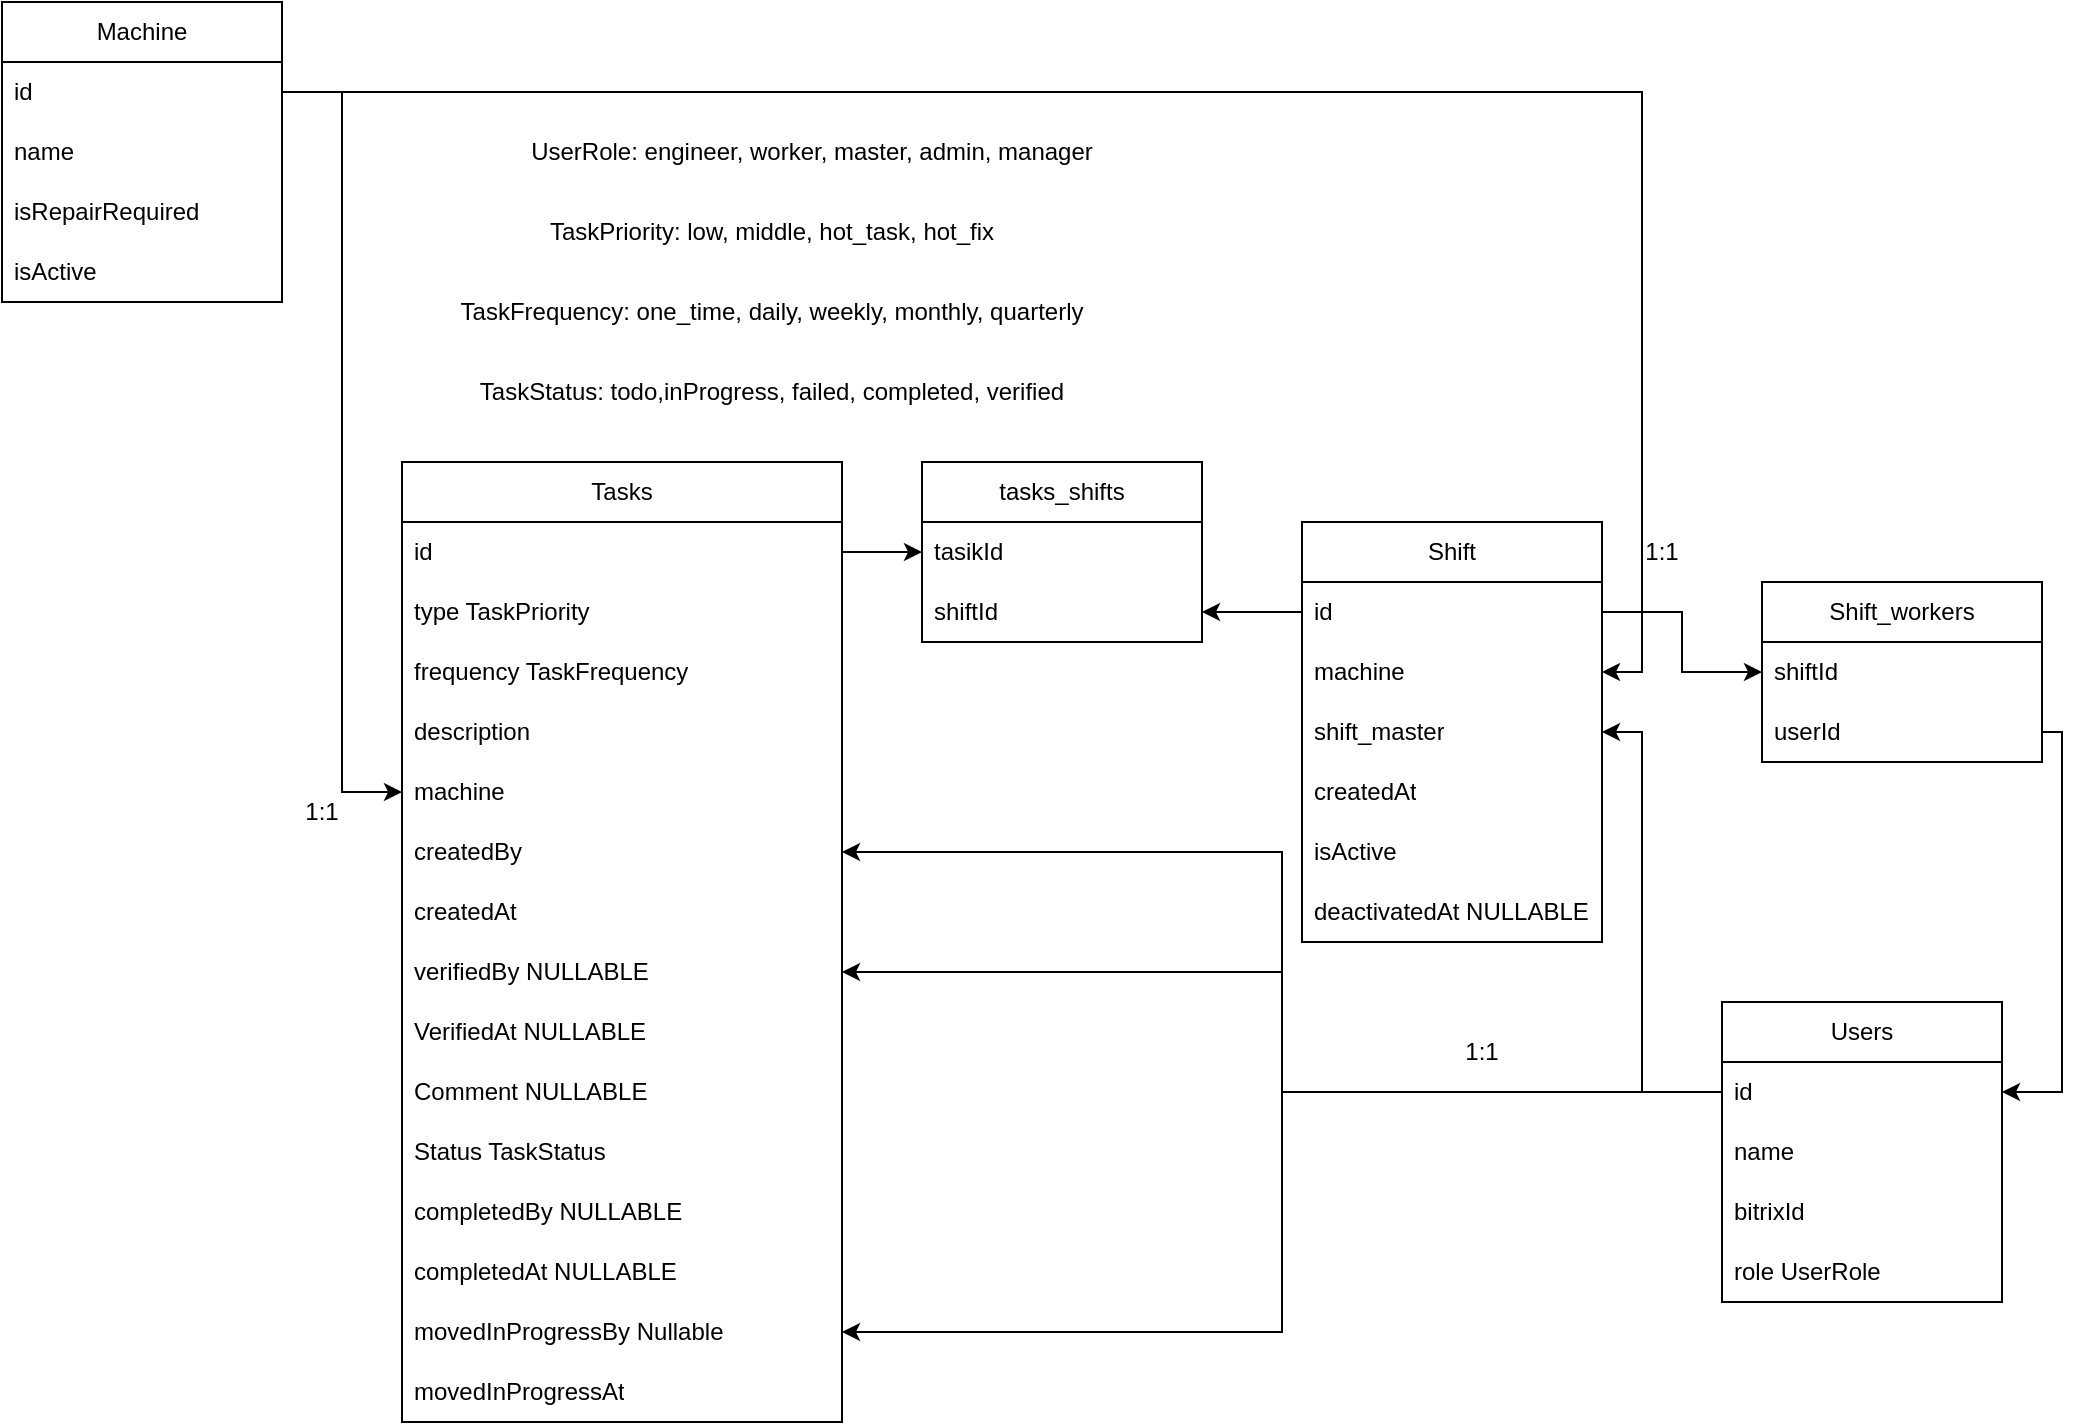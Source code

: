 <mxfile version="26.0.11">
  <diagram name="Page-1" id="MUbxh_emeldd6KmjYeiB">
    <mxGraphModel dx="2085" dy="2026" grid="1" gridSize="10" guides="1" tooltips="1" connect="1" arrows="1" fold="1" page="1" pageScale="1" pageWidth="850" pageHeight="1100" math="0" shadow="0">
      <root>
        <mxCell id="0" />
        <mxCell id="1" parent="0" />
        <mxCell id="GqjZk3wk5_sGwv8Oc51D-2" value="Users" style="swimlane;fontStyle=0;childLayout=stackLayout;horizontal=1;startSize=30;horizontalStack=0;resizeParent=1;resizeParentMax=0;resizeLast=0;collapsible=1;marginBottom=0;whiteSpace=wrap;html=1;" vertex="1" parent="1">
          <mxGeometry x="720" y="450" width="140" height="150" as="geometry" />
        </mxCell>
        <mxCell id="GqjZk3wk5_sGwv8Oc51D-3" value="id" style="text;strokeColor=none;fillColor=none;align=left;verticalAlign=middle;spacingLeft=4;spacingRight=4;overflow=hidden;points=[[0,0.5],[1,0.5]];portConstraint=eastwest;rotatable=0;whiteSpace=wrap;html=1;" vertex="1" parent="GqjZk3wk5_sGwv8Oc51D-2">
          <mxGeometry y="30" width="140" height="30" as="geometry" />
        </mxCell>
        <mxCell id="GqjZk3wk5_sGwv8Oc51D-4" value="name" style="text;strokeColor=none;fillColor=none;align=left;verticalAlign=middle;spacingLeft=4;spacingRight=4;overflow=hidden;points=[[0,0.5],[1,0.5]];portConstraint=eastwest;rotatable=0;whiteSpace=wrap;html=1;" vertex="1" parent="GqjZk3wk5_sGwv8Oc51D-2">
          <mxGeometry y="60" width="140" height="30" as="geometry" />
        </mxCell>
        <mxCell id="GqjZk3wk5_sGwv8Oc51D-72" value="bitrixId" style="text;strokeColor=none;fillColor=none;align=left;verticalAlign=middle;spacingLeft=4;spacingRight=4;overflow=hidden;points=[[0,0.5],[1,0.5]];portConstraint=eastwest;rotatable=0;whiteSpace=wrap;html=1;" vertex="1" parent="GqjZk3wk5_sGwv8Oc51D-2">
          <mxGeometry y="90" width="140" height="30" as="geometry" />
        </mxCell>
        <mxCell id="GqjZk3wk5_sGwv8Oc51D-5" value="role UserRole" style="text;strokeColor=none;fillColor=none;align=left;verticalAlign=middle;spacingLeft=4;spacingRight=4;overflow=hidden;points=[[0,0.5],[1,0.5]];portConstraint=eastwest;rotatable=0;whiteSpace=wrap;html=1;" vertex="1" parent="GqjZk3wk5_sGwv8Oc51D-2">
          <mxGeometry y="120" width="140" height="30" as="geometry" />
        </mxCell>
        <mxCell id="GqjZk3wk5_sGwv8Oc51D-6" value="Tasks" style="swimlane;fontStyle=0;childLayout=stackLayout;horizontal=1;startSize=30;horizontalStack=0;resizeParent=1;resizeParentMax=0;resizeLast=0;collapsible=1;marginBottom=0;whiteSpace=wrap;html=1;" vertex="1" parent="1">
          <mxGeometry x="60" y="180" width="220" height="480" as="geometry" />
        </mxCell>
        <mxCell id="GqjZk3wk5_sGwv8Oc51D-7" value="id" style="text;strokeColor=none;fillColor=none;align=left;verticalAlign=middle;spacingLeft=4;spacingRight=4;overflow=hidden;points=[[0,0.5],[1,0.5]];portConstraint=eastwest;rotatable=0;whiteSpace=wrap;html=1;" vertex="1" parent="GqjZk3wk5_sGwv8Oc51D-6">
          <mxGeometry y="30" width="220" height="30" as="geometry" />
        </mxCell>
        <mxCell id="GqjZk3wk5_sGwv8Oc51D-20" value="type TaskPriority" style="text;strokeColor=none;fillColor=none;align=left;verticalAlign=middle;spacingLeft=4;spacingRight=4;overflow=hidden;points=[[0,0.5],[1,0.5]];portConstraint=eastwest;rotatable=0;whiteSpace=wrap;html=1;" vertex="1" parent="GqjZk3wk5_sGwv8Oc51D-6">
          <mxGeometry y="60" width="220" height="30" as="geometry" />
        </mxCell>
        <mxCell id="GqjZk3wk5_sGwv8Oc51D-21" value="frequency TaskFrequency" style="text;strokeColor=none;fillColor=none;align=left;verticalAlign=middle;spacingLeft=4;spacingRight=4;overflow=hidden;points=[[0,0.5],[1,0.5]];portConstraint=eastwest;rotatable=0;whiteSpace=wrap;html=1;" vertex="1" parent="GqjZk3wk5_sGwv8Oc51D-6">
          <mxGeometry y="90" width="220" height="30" as="geometry" />
        </mxCell>
        <mxCell id="GqjZk3wk5_sGwv8Oc51D-22" value="description" style="text;strokeColor=none;fillColor=none;align=left;verticalAlign=middle;spacingLeft=4;spacingRight=4;overflow=hidden;points=[[0,0.5],[1,0.5]];portConstraint=eastwest;rotatable=0;whiteSpace=wrap;html=1;" vertex="1" parent="GqjZk3wk5_sGwv8Oc51D-6">
          <mxGeometry y="120" width="220" height="30" as="geometry" />
        </mxCell>
        <mxCell id="GqjZk3wk5_sGwv8Oc51D-23" value="machine" style="text;strokeColor=none;fillColor=none;align=left;verticalAlign=middle;spacingLeft=4;spacingRight=4;overflow=hidden;points=[[0,0.5],[1,0.5]];portConstraint=eastwest;rotatable=0;whiteSpace=wrap;html=1;" vertex="1" parent="GqjZk3wk5_sGwv8Oc51D-6">
          <mxGeometry y="150" width="220" height="30" as="geometry" />
        </mxCell>
        <mxCell id="GqjZk3wk5_sGwv8Oc51D-24" value="createdBy" style="text;strokeColor=none;fillColor=none;align=left;verticalAlign=middle;spacingLeft=4;spacingRight=4;overflow=hidden;points=[[0,0.5],[1,0.5]];portConstraint=eastwest;rotatable=0;whiteSpace=wrap;html=1;" vertex="1" parent="GqjZk3wk5_sGwv8Oc51D-6">
          <mxGeometry y="180" width="220" height="30" as="geometry" />
        </mxCell>
        <mxCell id="GqjZk3wk5_sGwv8Oc51D-25" value="createdAt&amp;nbsp;" style="text;strokeColor=none;fillColor=none;align=left;verticalAlign=middle;spacingLeft=4;spacingRight=4;overflow=hidden;points=[[0,0.5],[1,0.5]];portConstraint=eastwest;rotatable=0;whiteSpace=wrap;html=1;" vertex="1" parent="GqjZk3wk5_sGwv8Oc51D-6">
          <mxGeometry y="210" width="220" height="30" as="geometry" />
        </mxCell>
        <mxCell id="GqjZk3wk5_sGwv8Oc51D-31" value="verifiedBy NULLABLE" style="text;strokeColor=none;fillColor=none;align=left;verticalAlign=middle;spacingLeft=4;spacingRight=4;overflow=hidden;points=[[0,0.5],[1,0.5]];portConstraint=eastwest;rotatable=0;whiteSpace=wrap;html=1;" vertex="1" parent="GqjZk3wk5_sGwv8Oc51D-6">
          <mxGeometry y="240" width="220" height="30" as="geometry" />
        </mxCell>
        <mxCell id="GqjZk3wk5_sGwv8Oc51D-32" value="VerifiedAt NULLABLE" style="text;strokeColor=none;fillColor=none;align=left;verticalAlign=middle;spacingLeft=4;spacingRight=4;overflow=hidden;points=[[0,0.5],[1,0.5]];portConstraint=eastwest;rotatable=0;whiteSpace=wrap;html=1;" vertex="1" parent="GqjZk3wk5_sGwv8Oc51D-6">
          <mxGeometry y="270" width="220" height="30" as="geometry" />
        </mxCell>
        <mxCell id="GqjZk3wk5_sGwv8Oc51D-33" value="Comment NULLABLE" style="text;strokeColor=none;fillColor=none;align=left;verticalAlign=middle;spacingLeft=4;spacingRight=4;overflow=hidden;points=[[0,0.5],[1,0.5]];portConstraint=eastwest;rotatable=0;whiteSpace=wrap;html=1;" vertex="1" parent="GqjZk3wk5_sGwv8Oc51D-6">
          <mxGeometry y="300" width="220" height="30" as="geometry" />
        </mxCell>
        <mxCell id="GqjZk3wk5_sGwv8Oc51D-39" value="Status TaskStatus" style="text;strokeColor=none;fillColor=none;align=left;verticalAlign=middle;spacingLeft=4;spacingRight=4;overflow=hidden;points=[[0,0.5],[1,0.5]];portConstraint=eastwest;rotatable=0;whiteSpace=wrap;html=1;" vertex="1" parent="GqjZk3wk5_sGwv8Oc51D-6">
          <mxGeometry y="330" width="220" height="30" as="geometry" />
        </mxCell>
        <mxCell id="GqjZk3wk5_sGwv8Oc51D-40" value="completedBy NULLABLE" style="text;strokeColor=none;fillColor=none;align=left;verticalAlign=middle;spacingLeft=4;spacingRight=4;overflow=hidden;points=[[0,0.5],[1,0.5]];portConstraint=eastwest;rotatable=0;whiteSpace=wrap;html=1;" vertex="1" parent="GqjZk3wk5_sGwv8Oc51D-6">
          <mxGeometry y="360" width="220" height="30" as="geometry" />
        </mxCell>
        <mxCell id="GqjZk3wk5_sGwv8Oc51D-41" value="completedAt NULLABLE" style="text;strokeColor=none;fillColor=none;align=left;verticalAlign=middle;spacingLeft=4;spacingRight=4;overflow=hidden;points=[[0,0.5],[1,0.5]];portConstraint=eastwest;rotatable=0;whiteSpace=wrap;html=1;" vertex="1" parent="GqjZk3wk5_sGwv8Oc51D-6">
          <mxGeometry y="390" width="220" height="30" as="geometry" />
        </mxCell>
        <mxCell id="GqjZk3wk5_sGwv8Oc51D-42" value="movedInProgressBy Nullable" style="text;strokeColor=none;fillColor=none;align=left;verticalAlign=middle;spacingLeft=4;spacingRight=4;overflow=hidden;points=[[0,0.5],[1,0.5]];portConstraint=eastwest;rotatable=0;whiteSpace=wrap;html=1;" vertex="1" parent="GqjZk3wk5_sGwv8Oc51D-6">
          <mxGeometry y="420" width="220" height="30" as="geometry" />
        </mxCell>
        <mxCell id="GqjZk3wk5_sGwv8Oc51D-9" value="movedInProgressAt" style="text;strokeColor=none;fillColor=none;align=left;verticalAlign=middle;spacingLeft=4;spacingRight=4;overflow=hidden;points=[[0,0.5],[1,0.5]];portConstraint=eastwest;rotatable=0;whiteSpace=wrap;html=1;" vertex="1" parent="GqjZk3wk5_sGwv8Oc51D-6">
          <mxGeometry y="450" width="220" height="30" as="geometry" />
        </mxCell>
        <mxCell id="GqjZk3wk5_sGwv8Oc51D-10" value="Machine" style="swimlane;fontStyle=0;childLayout=stackLayout;horizontal=1;startSize=30;horizontalStack=0;resizeParent=1;resizeParentMax=0;resizeLast=0;collapsible=1;marginBottom=0;whiteSpace=wrap;html=1;" vertex="1" parent="1">
          <mxGeometry x="-140" y="-50" width="140" height="150" as="geometry" />
        </mxCell>
        <mxCell id="GqjZk3wk5_sGwv8Oc51D-11" value="id" style="text;strokeColor=none;fillColor=none;align=left;verticalAlign=middle;spacingLeft=4;spacingRight=4;overflow=hidden;points=[[0,0.5],[1,0.5]];portConstraint=eastwest;rotatable=0;whiteSpace=wrap;html=1;" vertex="1" parent="GqjZk3wk5_sGwv8Oc51D-10">
          <mxGeometry y="30" width="140" height="30" as="geometry" />
        </mxCell>
        <mxCell id="GqjZk3wk5_sGwv8Oc51D-70" value="name" style="text;strokeColor=none;fillColor=none;align=left;verticalAlign=middle;spacingLeft=4;spacingRight=4;overflow=hidden;points=[[0,0.5],[1,0.5]];portConstraint=eastwest;rotatable=0;whiteSpace=wrap;html=1;" vertex="1" parent="GqjZk3wk5_sGwv8Oc51D-10">
          <mxGeometry y="60" width="140" height="30" as="geometry" />
        </mxCell>
        <mxCell id="GqjZk3wk5_sGwv8Oc51D-71" value="isRepairRequired" style="text;strokeColor=none;fillColor=none;align=left;verticalAlign=middle;spacingLeft=4;spacingRight=4;overflow=hidden;points=[[0,0.5],[1,0.5]];portConstraint=eastwest;rotatable=0;whiteSpace=wrap;html=1;" vertex="1" parent="GqjZk3wk5_sGwv8Oc51D-10">
          <mxGeometry y="90" width="140" height="30" as="geometry" />
        </mxCell>
        <mxCell id="GqjZk3wk5_sGwv8Oc51D-12" value="isActive" style="text;strokeColor=none;fillColor=none;align=left;verticalAlign=middle;spacingLeft=4;spacingRight=4;overflow=hidden;points=[[0,0.5],[1,0.5]];portConstraint=eastwest;rotatable=0;whiteSpace=wrap;html=1;" vertex="1" parent="GqjZk3wk5_sGwv8Oc51D-10">
          <mxGeometry y="120" width="140" height="30" as="geometry" />
        </mxCell>
        <mxCell id="GqjZk3wk5_sGwv8Oc51D-15" value="Shift" style="swimlane;fontStyle=0;childLayout=stackLayout;horizontal=1;startSize=30;horizontalStack=0;resizeParent=1;resizeParentMax=0;resizeLast=0;collapsible=1;marginBottom=0;whiteSpace=wrap;html=1;" vertex="1" parent="1">
          <mxGeometry x="510" y="210" width="150" height="210" as="geometry" />
        </mxCell>
        <mxCell id="GqjZk3wk5_sGwv8Oc51D-16" value="id" style="text;strokeColor=none;fillColor=none;align=left;verticalAlign=middle;spacingLeft=4;spacingRight=4;overflow=hidden;points=[[0,0.5],[1,0.5]];portConstraint=eastwest;rotatable=0;whiteSpace=wrap;html=1;" vertex="1" parent="GqjZk3wk5_sGwv8Oc51D-15">
          <mxGeometry y="30" width="150" height="30" as="geometry" />
        </mxCell>
        <mxCell id="GqjZk3wk5_sGwv8Oc51D-18" value="machine" style="text;strokeColor=none;fillColor=none;align=left;verticalAlign=middle;spacingLeft=4;spacingRight=4;overflow=hidden;points=[[0,0.5],[1,0.5]];portConstraint=eastwest;rotatable=0;whiteSpace=wrap;html=1;" vertex="1" parent="GqjZk3wk5_sGwv8Oc51D-15">
          <mxGeometry y="60" width="150" height="30" as="geometry" />
        </mxCell>
        <mxCell id="GqjZk3wk5_sGwv8Oc51D-69" value="shift_master" style="text;strokeColor=none;fillColor=none;align=left;verticalAlign=middle;spacingLeft=4;spacingRight=4;overflow=hidden;points=[[0,0.5],[1,0.5]];portConstraint=eastwest;rotatable=0;whiteSpace=wrap;html=1;" vertex="1" parent="GqjZk3wk5_sGwv8Oc51D-15">
          <mxGeometry y="90" width="150" height="30" as="geometry" />
        </mxCell>
        <mxCell id="GqjZk3wk5_sGwv8Oc51D-68" value="createdAt" style="text;strokeColor=none;fillColor=none;align=left;verticalAlign=middle;spacingLeft=4;spacingRight=4;overflow=hidden;points=[[0,0.5],[1,0.5]];portConstraint=eastwest;rotatable=0;whiteSpace=wrap;html=1;" vertex="1" parent="GqjZk3wk5_sGwv8Oc51D-15">
          <mxGeometry y="120" width="150" height="30" as="geometry" />
        </mxCell>
        <mxCell id="GqjZk3wk5_sGwv8Oc51D-67" value="isActive" style="text;strokeColor=none;fillColor=none;align=left;verticalAlign=middle;spacingLeft=4;spacingRight=4;overflow=hidden;points=[[0,0.5],[1,0.5]];portConstraint=eastwest;rotatable=0;whiteSpace=wrap;html=1;" vertex="1" parent="GqjZk3wk5_sGwv8Oc51D-15">
          <mxGeometry y="150" width="150" height="30" as="geometry" />
        </mxCell>
        <mxCell id="GqjZk3wk5_sGwv8Oc51D-66" value="deactivatedAt NULLABLE" style="text;strokeColor=none;fillColor=none;align=left;verticalAlign=middle;spacingLeft=4;spacingRight=4;overflow=hidden;points=[[0,0.5],[1,0.5]];portConstraint=eastwest;rotatable=0;whiteSpace=wrap;html=1;" vertex="1" parent="GqjZk3wk5_sGwv8Oc51D-15">
          <mxGeometry y="180" width="150" height="30" as="geometry" />
        </mxCell>
        <mxCell id="GqjZk3wk5_sGwv8Oc51D-26" value="&lt;span style=&quot;text-align: left;&quot;&gt;TaskPriority: low, middle, hot_task, hot_fix&lt;/span&gt;" style="text;html=1;align=center;verticalAlign=middle;whiteSpace=wrap;rounded=0;" vertex="1" parent="1">
          <mxGeometry x="50" y="40" width="390" height="50" as="geometry" />
        </mxCell>
        <mxCell id="GqjZk3wk5_sGwv8Oc51D-27" value="&lt;span style=&quot;text-align: left;&quot;&gt;TaskFrequency: one_time, daily, weekly, monthly, quarterly&lt;/span&gt;" style="text;html=1;align=center;verticalAlign=middle;whiteSpace=wrap;rounded=0;" vertex="1" parent="1">
          <mxGeometry x="50" y="80" width="390" height="50" as="geometry" />
        </mxCell>
        <mxCell id="GqjZk3wk5_sGwv8Oc51D-30" style="edgeStyle=orthogonalEdgeStyle;rounded=0;orthogonalLoop=1;jettySize=auto;html=1;entryX=0;entryY=0.5;entryDx=0;entryDy=0;" edge="1" parent="1" source="GqjZk3wk5_sGwv8Oc51D-11" target="GqjZk3wk5_sGwv8Oc51D-23">
          <mxGeometry relative="1" as="geometry" />
        </mxCell>
        <mxCell id="GqjZk3wk5_sGwv8Oc51D-34" style="edgeStyle=orthogonalEdgeStyle;rounded=0;orthogonalLoop=1;jettySize=auto;html=1;entryX=1;entryY=0.5;entryDx=0;entryDy=0;" edge="1" parent="1" source="GqjZk3wk5_sGwv8Oc51D-3" target="GqjZk3wk5_sGwv8Oc51D-69">
          <mxGeometry relative="1" as="geometry">
            <mxPoint x="710" y="360" as="targetPoint" />
            <Array as="points">
              <mxPoint x="680" y="495" />
              <mxPoint x="680" y="315" />
            </Array>
          </mxGeometry>
        </mxCell>
        <mxCell id="GqjZk3wk5_sGwv8Oc51D-35" style="edgeStyle=orthogonalEdgeStyle;rounded=0;orthogonalLoop=1;jettySize=auto;html=1;entryX=1;entryY=0.5;entryDx=0;entryDy=0;" edge="1" parent="1" source="GqjZk3wk5_sGwv8Oc51D-3" target="GqjZk3wk5_sGwv8Oc51D-24">
          <mxGeometry relative="1" as="geometry" />
        </mxCell>
        <mxCell id="GqjZk3wk5_sGwv8Oc51D-36" style="edgeStyle=orthogonalEdgeStyle;rounded=0;orthogonalLoop=1;jettySize=auto;html=1;" edge="1" parent="1" source="GqjZk3wk5_sGwv8Oc51D-3" target="GqjZk3wk5_sGwv8Oc51D-31">
          <mxGeometry relative="1" as="geometry" />
        </mxCell>
        <mxCell id="GqjZk3wk5_sGwv8Oc51D-38" value="&lt;span style=&quot;text-align: left;&quot;&gt;TaskStatus: todo,inProgress, failed, completed, verified&lt;/span&gt;" style="text;html=1;align=center;verticalAlign=middle;whiteSpace=wrap;rounded=0;" vertex="1" parent="1">
          <mxGeometry x="50" y="120" width="390" height="50" as="geometry" />
        </mxCell>
        <mxCell id="GqjZk3wk5_sGwv8Oc51D-43" style="edgeStyle=orthogonalEdgeStyle;rounded=0;orthogonalLoop=1;jettySize=auto;html=1;" edge="1" parent="1" source="GqjZk3wk5_sGwv8Oc51D-3" target="GqjZk3wk5_sGwv8Oc51D-42">
          <mxGeometry relative="1" as="geometry" />
        </mxCell>
        <mxCell id="GqjZk3wk5_sGwv8Oc51D-44" value="1:1" style="text;html=1;align=center;verticalAlign=middle;whiteSpace=wrap;rounded=0;" vertex="1" parent="1">
          <mxGeometry x="-10" y="340" width="60" height="30" as="geometry" />
        </mxCell>
        <mxCell id="GqjZk3wk5_sGwv8Oc51D-46" value="1:1" style="text;html=1;align=center;verticalAlign=middle;whiteSpace=wrap;rounded=0;" vertex="1" parent="1">
          <mxGeometry x="570" y="460" width="60" height="30" as="geometry" />
        </mxCell>
        <mxCell id="GqjZk3wk5_sGwv8Oc51D-47" value="1:1" style="text;html=1;align=center;verticalAlign=middle;whiteSpace=wrap;rounded=0;" vertex="1" parent="1">
          <mxGeometry x="660" y="210" width="60" height="30" as="geometry" />
        </mxCell>
        <mxCell id="GqjZk3wk5_sGwv8Oc51D-50" value="tasks_shifts" style="swimlane;fontStyle=0;childLayout=stackLayout;horizontal=1;startSize=30;horizontalStack=0;resizeParent=1;resizeParentMax=0;resizeLast=0;collapsible=1;marginBottom=0;whiteSpace=wrap;html=1;" vertex="1" parent="1">
          <mxGeometry x="320" y="180" width="140" height="90" as="geometry" />
        </mxCell>
        <mxCell id="GqjZk3wk5_sGwv8Oc51D-52" value="tasikId" style="text;strokeColor=none;fillColor=none;align=left;verticalAlign=middle;spacingLeft=4;spacingRight=4;overflow=hidden;points=[[0,0.5],[1,0.5]];portConstraint=eastwest;rotatable=0;whiteSpace=wrap;html=1;" vertex="1" parent="GqjZk3wk5_sGwv8Oc51D-50">
          <mxGeometry y="30" width="140" height="30" as="geometry" />
        </mxCell>
        <mxCell id="GqjZk3wk5_sGwv8Oc51D-53" value="shiftId" style="text;strokeColor=none;fillColor=none;align=left;verticalAlign=middle;spacingLeft=4;spacingRight=4;overflow=hidden;points=[[0,0.5],[1,0.5]];portConstraint=eastwest;rotatable=0;whiteSpace=wrap;html=1;" vertex="1" parent="GqjZk3wk5_sGwv8Oc51D-50">
          <mxGeometry y="60" width="140" height="30" as="geometry" />
        </mxCell>
        <mxCell id="GqjZk3wk5_sGwv8Oc51D-54" style="edgeStyle=orthogonalEdgeStyle;rounded=0;orthogonalLoop=1;jettySize=auto;html=1;entryX=1;entryY=0.5;entryDx=0;entryDy=0;" edge="1" parent="1" source="GqjZk3wk5_sGwv8Oc51D-16" target="GqjZk3wk5_sGwv8Oc51D-53">
          <mxGeometry relative="1" as="geometry" />
        </mxCell>
        <mxCell id="GqjZk3wk5_sGwv8Oc51D-55" style="edgeStyle=orthogonalEdgeStyle;rounded=0;orthogonalLoop=1;jettySize=auto;html=1;entryX=0;entryY=0.5;entryDx=0;entryDy=0;" edge="1" parent="1" source="GqjZk3wk5_sGwv8Oc51D-7" target="GqjZk3wk5_sGwv8Oc51D-52">
          <mxGeometry relative="1" as="geometry" />
        </mxCell>
        <mxCell id="GqjZk3wk5_sGwv8Oc51D-56" style="edgeStyle=orthogonalEdgeStyle;rounded=0;orthogonalLoop=1;jettySize=auto;html=1;entryX=1;entryY=0.5;entryDx=0;entryDy=0;" edge="1" parent="1" source="GqjZk3wk5_sGwv8Oc51D-11" target="GqjZk3wk5_sGwv8Oc51D-18">
          <mxGeometry relative="1" as="geometry">
            <mxPoint x="690" y="110" as="targetPoint" />
          </mxGeometry>
        </mxCell>
        <mxCell id="GqjZk3wk5_sGwv8Oc51D-58" value="Shift_workers" style="swimlane;fontStyle=0;childLayout=stackLayout;horizontal=1;startSize=30;horizontalStack=0;resizeParent=1;resizeParentMax=0;resizeLast=0;collapsible=1;marginBottom=0;whiteSpace=wrap;html=1;" vertex="1" parent="1">
          <mxGeometry x="740" y="240" width="140" height="90" as="geometry" />
        </mxCell>
        <mxCell id="GqjZk3wk5_sGwv8Oc51D-60" value="shiftId" style="text;strokeColor=none;fillColor=none;align=left;verticalAlign=middle;spacingLeft=4;spacingRight=4;overflow=hidden;points=[[0,0.5],[1,0.5]];portConstraint=eastwest;rotatable=0;whiteSpace=wrap;html=1;" vertex="1" parent="GqjZk3wk5_sGwv8Oc51D-58">
          <mxGeometry y="30" width="140" height="30" as="geometry" />
        </mxCell>
        <mxCell id="GqjZk3wk5_sGwv8Oc51D-59" value="userId" style="text;strokeColor=none;fillColor=none;align=left;verticalAlign=middle;spacingLeft=4;spacingRight=4;overflow=hidden;points=[[0,0.5],[1,0.5]];portConstraint=eastwest;rotatable=0;whiteSpace=wrap;html=1;" vertex="1" parent="GqjZk3wk5_sGwv8Oc51D-58">
          <mxGeometry y="60" width="140" height="30" as="geometry" />
        </mxCell>
        <mxCell id="GqjZk3wk5_sGwv8Oc51D-64" style="edgeStyle=orthogonalEdgeStyle;rounded=0;orthogonalLoop=1;jettySize=auto;html=1;" edge="1" parent="1" source="GqjZk3wk5_sGwv8Oc51D-16" target="GqjZk3wk5_sGwv8Oc51D-60">
          <mxGeometry relative="1" as="geometry" />
        </mxCell>
        <mxCell id="GqjZk3wk5_sGwv8Oc51D-65" style="edgeStyle=orthogonalEdgeStyle;rounded=0;orthogonalLoop=1;jettySize=auto;html=1;" edge="1" parent="1" source="GqjZk3wk5_sGwv8Oc51D-59" target="GqjZk3wk5_sGwv8Oc51D-3">
          <mxGeometry relative="1" as="geometry">
            <Array as="points">
              <mxPoint x="890" y="315" />
              <mxPoint x="890" y="495" />
            </Array>
          </mxGeometry>
        </mxCell>
        <mxCell id="GqjZk3wk5_sGwv8Oc51D-73" value="&lt;span style=&quot;text-align: left;&quot;&gt;UserRole: engineer, worker, master, admin, manager&lt;/span&gt;" style="text;html=1;align=center;verticalAlign=middle;whiteSpace=wrap;rounded=0;" vertex="1" parent="1">
          <mxGeometry x="110" width="310" height="50" as="geometry" />
        </mxCell>
      </root>
    </mxGraphModel>
  </diagram>
</mxfile>
